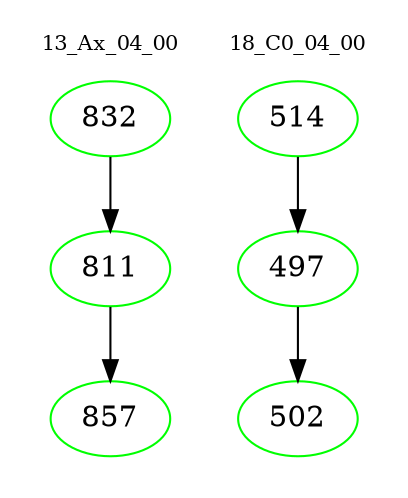 digraph{
subgraph cluster_0 {
color = white
label = "13_Ax_04_00";
fontsize=10;
T0_832 [label="832", color="green"]
T0_832 -> T0_811 [color="black"]
T0_811 [label="811", color="green"]
T0_811 -> T0_857 [color="black"]
T0_857 [label="857", color="green"]
}
subgraph cluster_1 {
color = white
label = "18_C0_04_00";
fontsize=10;
T1_514 [label="514", color="green"]
T1_514 -> T1_497 [color="black"]
T1_497 [label="497", color="green"]
T1_497 -> T1_502 [color="black"]
T1_502 [label="502", color="green"]
}
}
